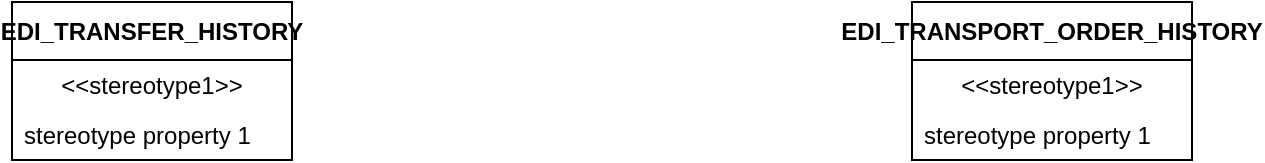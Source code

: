<mxfile version="24.8.3">
  <diagram name="Page-1" id="cBU3FoFDfy3wO6Mudj8p">
    <mxGraphModel dx="1552" dy="1505" grid="1" gridSize="10" guides="1" tooltips="1" connect="1" arrows="1" fold="1" page="1" pageScale="1" pageWidth="827" pageHeight="1169" math="0" shadow="0">
      <root>
        <mxCell id="0" />
        <mxCell id="1" parent="0" />
        <mxCell id="6XweyelYUrj_YVhZijfG-1" value="EDI_TRANSFER_HISTORY" style="swimlane;fontStyle=1;align=center;verticalAlign=middle;childLayout=stackLayout;horizontal=1;startSize=29;horizontalStack=0;resizeParent=1;resizeParentMax=0;resizeLast=0;collapsible=0;marginBottom=0;html=1;whiteSpace=wrap;" vertex="1" parent="1">
          <mxGeometry x="120" y="260" width="140" height="79" as="geometry" />
        </mxCell>
        <mxCell id="6XweyelYUrj_YVhZijfG-2" value="&amp;lt;&amp;lt;stereotype1&amp;gt;&amp;gt;" style="text;html=1;strokeColor=none;fillColor=none;align=center;verticalAlign=middle;spacingLeft=4;spacingRight=4;overflow=hidden;rotatable=0;points=[[0,0.5],[1,0.5]];portConstraint=eastwest;whiteSpace=wrap;" vertex="1" parent="6XweyelYUrj_YVhZijfG-1">
          <mxGeometry y="29" width="140" height="25" as="geometry" />
        </mxCell>
        <mxCell id="6XweyelYUrj_YVhZijfG-3" value="stereotype property 1" style="text;html=1;strokeColor=none;fillColor=none;align=left;verticalAlign=middle;spacingLeft=4;spacingRight=4;overflow=hidden;rotatable=0;points=[[0,0.5],[1,0.5]];portConstraint=eastwest;whiteSpace=wrap;" vertex="1" parent="6XweyelYUrj_YVhZijfG-1">
          <mxGeometry y="54" width="140" height="25" as="geometry" />
        </mxCell>
        <mxCell id="6XweyelYUrj_YVhZijfG-4" value="EDI_TRANSPORT_ORDER_HISTORY" style="swimlane;fontStyle=1;align=center;verticalAlign=middle;childLayout=stackLayout;horizontal=1;startSize=29;horizontalStack=0;resizeParent=1;resizeParentMax=0;resizeLast=0;collapsible=0;marginBottom=0;html=1;whiteSpace=wrap;" vertex="1" parent="1">
          <mxGeometry x="570" y="260" width="140" height="79" as="geometry" />
        </mxCell>
        <mxCell id="6XweyelYUrj_YVhZijfG-5" value="&amp;lt;&amp;lt;stereotype1&amp;gt;&amp;gt;" style="text;html=1;strokeColor=none;fillColor=none;align=center;verticalAlign=middle;spacingLeft=4;spacingRight=4;overflow=hidden;rotatable=0;points=[[0,0.5],[1,0.5]];portConstraint=eastwest;whiteSpace=wrap;" vertex="1" parent="6XweyelYUrj_YVhZijfG-4">
          <mxGeometry y="29" width="140" height="25" as="geometry" />
        </mxCell>
        <mxCell id="6XweyelYUrj_YVhZijfG-6" value="stereotype property 1" style="text;html=1;strokeColor=none;fillColor=none;align=left;verticalAlign=middle;spacingLeft=4;spacingRight=4;overflow=hidden;rotatable=0;points=[[0,0.5],[1,0.5]];portConstraint=eastwest;whiteSpace=wrap;" vertex="1" parent="6XweyelYUrj_YVhZijfG-4">
          <mxGeometry y="54" width="140" height="25" as="geometry" />
        </mxCell>
      </root>
    </mxGraphModel>
  </diagram>
</mxfile>
